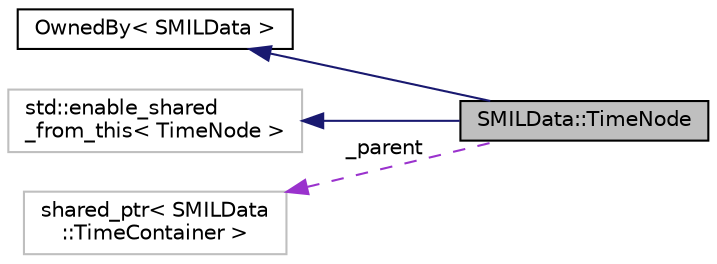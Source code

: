 digraph "SMILData::TimeNode"
{
  edge [fontname="Helvetica",fontsize="10",labelfontname="Helvetica",labelfontsize="10"];
  node [fontname="Helvetica",fontsize="10",shape=record];
  rankdir="LR";
  Node1 [label="SMILData::TimeNode",height=0.2,width=0.4,color="black", fillcolor="grey75", style="filled" fontcolor="black"];
  Node2 -> Node1 [dir="back",color="midnightblue",fontsize="10",style="solid",fontname="Helvetica"];
  Node2 [label="OwnedBy\< SMILData \>",height=0.2,width=0.4,color="black", fillcolor="white", style="filled",URL="$class_owned_by.xhtml"];
  Node3 -> Node1 [dir="back",color="midnightblue",fontsize="10",style="solid",fontname="Helvetica"];
  Node3 [label="std::enable_shared\l_from_this\< TimeNode \>",height=0.2,width=0.4,color="grey75", fillcolor="white", style="filled"];
  Node4 -> Node1 [dir="back",color="darkorchid3",fontsize="10",style="dashed",label=" _parent" ,fontname="Helvetica"];
  Node4 [label="shared_ptr\< SMILData\l::TimeContainer \>",height=0.2,width=0.4,color="grey75", fillcolor="white", style="filled"];
}
